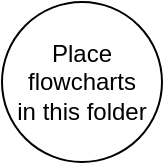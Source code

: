<mxfile>
    <diagram id="JWeqnkHPxXFpvl9K-WZz" name="Page-1">
        <mxGraphModel dx="922" dy="614" grid="1" gridSize="10" guides="1" tooltips="1" connect="1" arrows="1" fold="1" page="1" pageScale="1" pageWidth="850" pageHeight="1100" math="0" shadow="0">
            <root>
                <mxCell id="0"/>
                <mxCell id="1" parent="0"/>
                <mxCell id="2" value="Place flowcharts&lt;br&gt;in this folder" style="ellipse;whiteSpace=wrap;html=1;aspect=fixed;" vertex="1" parent="1">
                    <mxGeometry x="360" y="240" width="80" height="80" as="geometry"/>
                </mxCell>
            </root>
        </mxGraphModel>
    </diagram>
</mxfile>